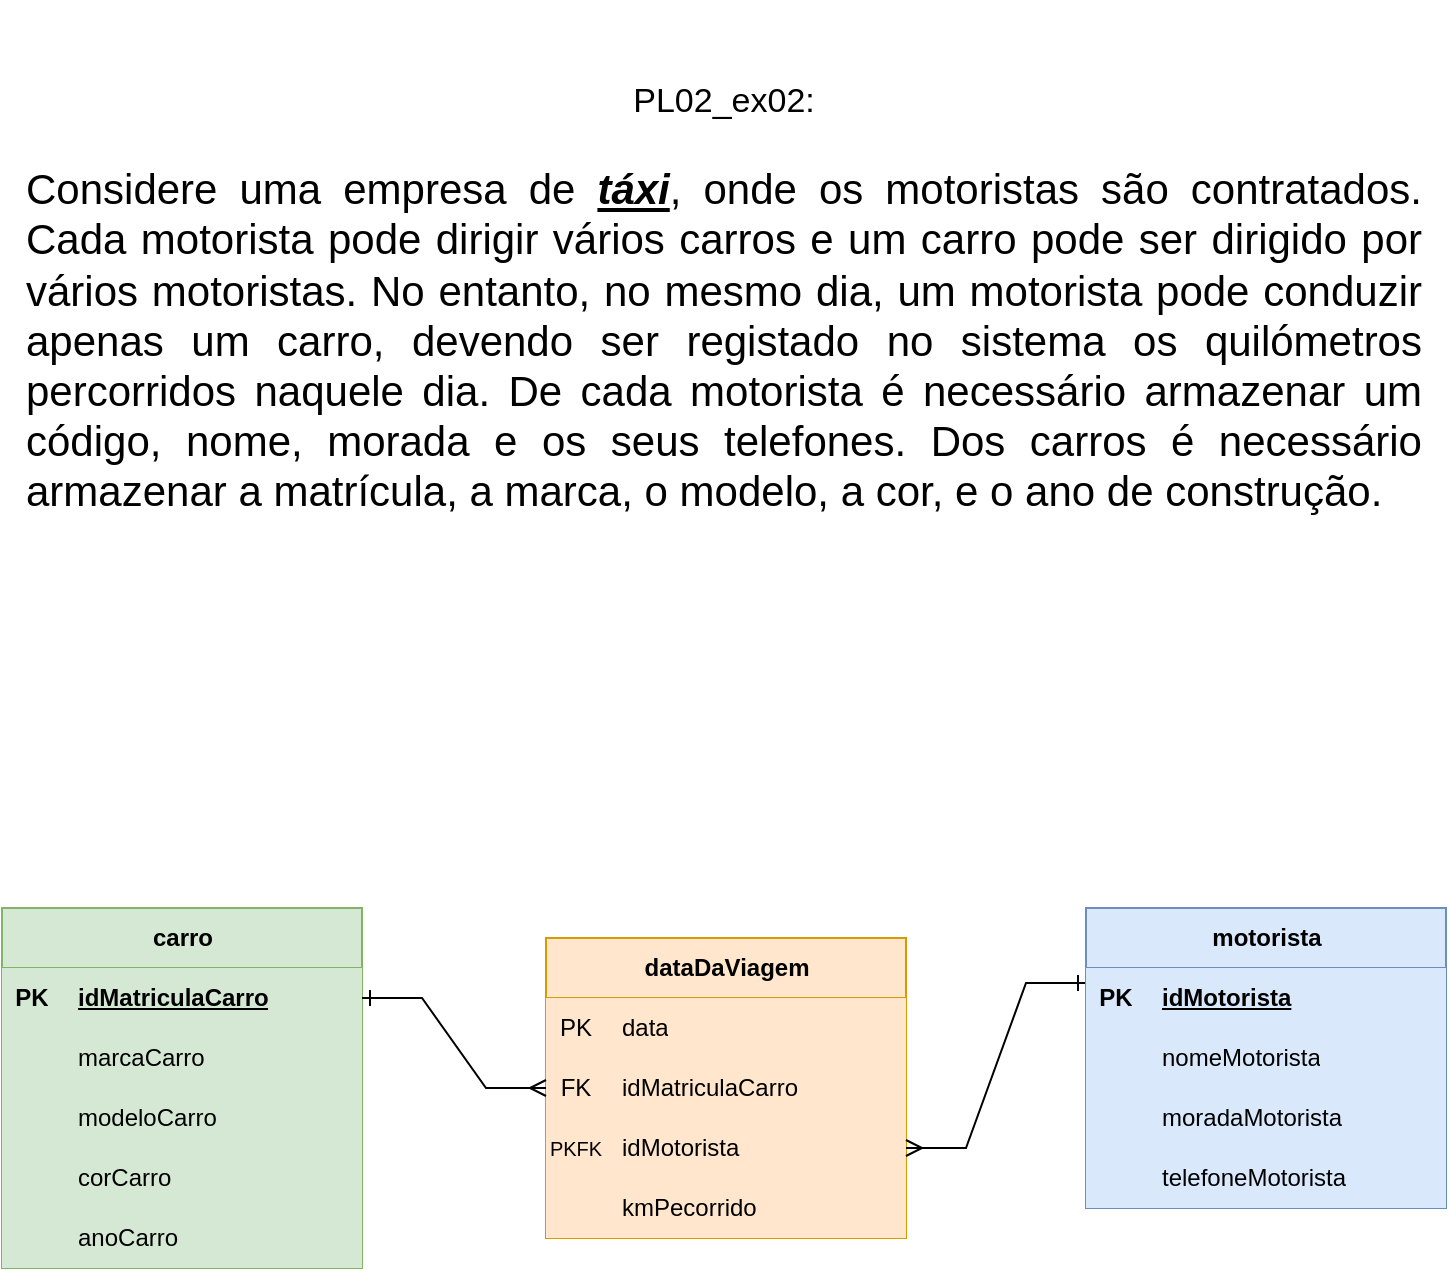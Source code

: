 <mxfile version="21.7.4" type="github">
  <diagram id="kgpKYQtTHZ0yAKxKKP6v" name="Page-1">
    <mxGraphModel dx="934" dy="508" grid="1" gridSize="10" guides="1" tooltips="1" connect="1" arrows="1" fold="1" page="1" pageScale="1" pageWidth="850" pageHeight="1100" math="0" shadow="0">
      <root>
        <mxCell id="0" />
        <mxCell id="1" parent="0" />
        <mxCell id="PpnwYSX7xBL9xq2S_b7o-1" value="carro" style="shape=table;startSize=30;container=1;collapsible=1;childLayout=tableLayout;fixedRows=1;rowLines=0;fontStyle=1;align=center;resizeLast=1;html=1;fillColor=#d5e8d4;strokeColor=#82b366;" vertex="1" parent="1">
          <mxGeometry x="64" y="460" width="180" height="180" as="geometry" />
        </mxCell>
        <mxCell id="PpnwYSX7xBL9xq2S_b7o-2" value="" style="shape=tableRow;horizontal=0;startSize=0;swimlaneHead=0;swimlaneBody=0;fillColor=#d5e8d4;collapsible=0;dropTarget=0;points=[[0,0.5],[1,0.5]];portConstraint=eastwest;top=0;left=0;right=0;bottom=1;strokeColor=#82b366;" vertex="1" parent="PpnwYSX7xBL9xq2S_b7o-1">
          <mxGeometry y="30" width="180" height="30" as="geometry" />
        </mxCell>
        <mxCell id="PpnwYSX7xBL9xq2S_b7o-3" value="PK" style="shape=partialRectangle;connectable=0;fillColor=#d5e8d4;top=0;left=0;bottom=0;right=0;fontStyle=1;overflow=hidden;whiteSpace=wrap;html=1;strokeColor=#82b366;" vertex="1" parent="PpnwYSX7xBL9xq2S_b7o-2">
          <mxGeometry width="30" height="30" as="geometry">
            <mxRectangle width="30" height="30" as="alternateBounds" />
          </mxGeometry>
        </mxCell>
        <mxCell id="PpnwYSX7xBL9xq2S_b7o-4" value="idMatriculaCarro" style="shape=partialRectangle;connectable=0;fillColor=#d5e8d4;top=0;left=0;bottom=0;right=0;align=left;spacingLeft=6;fontStyle=5;overflow=hidden;whiteSpace=wrap;html=1;strokeColor=#82b366;" vertex="1" parent="PpnwYSX7xBL9xq2S_b7o-2">
          <mxGeometry x="30" width="150" height="30" as="geometry">
            <mxRectangle width="150" height="30" as="alternateBounds" />
          </mxGeometry>
        </mxCell>
        <mxCell id="PpnwYSX7xBL9xq2S_b7o-5" value="" style="shape=tableRow;horizontal=0;startSize=0;swimlaneHead=0;swimlaneBody=0;fillColor=#d5e8d4;collapsible=0;dropTarget=0;points=[[0,0.5],[1,0.5]];portConstraint=eastwest;top=0;left=0;right=0;bottom=0;strokeColor=#82b366;" vertex="1" parent="PpnwYSX7xBL9xq2S_b7o-1">
          <mxGeometry y="60" width="180" height="30" as="geometry" />
        </mxCell>
        <mxCell id="PpnwYSX7xBL9xq2S_b7o-6" value="" style="shape=partialRectangle;connectable=0;fillColor=#d5e8d4;top=0;left=0;bottom=0;right=0;editable=1;overflow=hidden;whiteSpace=wrap;html=1;strokeColor=#82b366;" vertex="1" parent="PpnwYSX7xBL9xq2S_b7o-5">
          <mxGeometry width="30" height="30" as="geometry">
            <mxRectangle width="30" height="30" as="alternateBounds" />
          </mxGeometry>
        </mxCell>
        <mxCell id="PpnwYSX7xBL9xq2S_b7o-7" value="marcaCarro" style="shape=partialRectangle;connectable=0;fillColor=#d5e8d4;top=0;left=0;bottom=0;right=0;align=left;spacingLeft=6;overflow=hidden;whiteSpace=wrap;html=1;strokeColor=#82b366;" vertex="1" parent="PpnwYSX7xBL9xq2S_b7o-5">
          <mxGeometry x="30" width="150" height="30" as="geometry">
            <mxRectangle width="150" height="30" as="alternateBounds" />
          </mxGeometry>
        </mxCell>
        <mxCell id="PpnwYSX7xBL9xq2S_b7o-8" value="" style="shape=tableRow;horizontal=0;startSize=0;swimlaneHead=0;swimlaneBody=0;fillColor=#d5e8d4;collapsible=0;dropTarget=0;points=[[0,0.5],[1,0.5]];portConstraint=eastwest;top=0;left=0;right=0;bottom=0;strokeColor=#82b366;" vertex="1" parent="PpnwYSX7xBL9xq2S_b7o-1">
          <mxGeometry y="90" width="180" height="30" as="geometry" />
        </mxCell>
        <mxCell id="PpnwYSX7xBL9xq2S_b7o-9" value="" style="shape=partialRectangle;connectable=0;fillColor=#d5e8d4;top=0;left=0;bottom=0;right=0;editable=1;overflow=hidden;whiteSpace=wrap;html=1;strokeColor=#82b366;" vertex="1" parent="PpnwYSX7xBL9xq2S_b7o-8">
          <mxGeometry width="30" height="30" as="geometry">
            <mxRectangle width="30" height="30" as="alternateBounds" />
          </mxGeometry>
        </mxCell>
        <mxCell id="PpnwYSX7xBL9xq2S_b7o-10" value="modeloCarro" style="shape=partialRectangle;connectable=0;fillColor=#d5e8d4;top=0;left=0;bottom=0;right=0;align=left;spacingLeft=6;overflow=hidden;whiteSpace=wrap;html=1;strokeColor=#82b366;" vertex="1" parent="PpnwYSX7xBL9xq2S_b7o-8">
          <mxGeometry x="30" width="150" height="30" as="geometry">
            <mxRectangle width="150" height="30" as="alternateBounds" />
          </mxGeometry>
        </mxCell>
        <mxCell id="PpnwYSX7xBL9xq2S_b7o-11" value="" style="shape=tableRow;horizontal=0;startSize=0;swimlaneHead=0;swimlaneBody=0;fillColor=#d5e8d4;collapsible=0;dropTarget=0;points=[[0,0.5],[1,0.5]];portConstraint=eastwest;top=0;left=0;right=0;bottom=0;strokeColor=#82b366;" vertex="1" parent="PpnwYSX7xBL9xq2S_b7o-1">
          <mxGeometry y="120" width="180" height="30" as="geometry" />
        </mxCell>
        <mxCell id="PpnwYSX7xBL9xq2S_b7o-12" value="" style="shape=partialRectangle;connectable=0;fillColor=#d5e8d4;top=0;left=0;bottom=0;right=0;editable=1;overflow=hidden;whiteSpace=wrap;html=1;strokeColor=#82b366;" vertex="1" parent="PpnwYSX7xBL9xq2S_b7o-11">
          <mxGeometry width="30" height="30" as="geometry">
            <mxRectangle width="30" height="30" as="alternateBounds" />
          </mxGeometry>
        </mxCell>
        <mxCell id="PpnwYSX7xBL9xq2S_b7o-13" value="corCarro" style="shape=partialRectangle;connectable=0;fillColor=#d5e8d4;top=0;left=0;bottom=0;right=0;align=left;spacingLeft=6;overflow=hidden;whiteSpace=wrap;html=1;strokeColor=#82b366;" vertex="1" parent="PpnwYSX7xBL9xq2S_b7o-11">
          <mxGeometry x="30" width="150" height="30" as="geometry">
            <mxRectangle width="150" height="30" as="alternateBounds" />
          </mxGeometry>
        </mxCell>
        <mxCell id="PpnwYSX7xBL9xq2S_b7o-83" style="shape=tableRow;horizontal=0;startSize=0;swimlaneHead=0;swimlaneBody=0;fillColor=#d5e8d4;collapsible=0;dropTarget=0;points=[[0,0.5],[1,0.5]];portConstraint=eastwest;top=0;left=0;right=0;bottom=0;strokeColor=#82b366;" vertex="1" parent="PpnwYSX7xBL9xq2S_b7o-1">
          <mxGeometry y="150" width="180" height="30" as="geometry" />
        </mxCell>
        <mxCell id="PpnwYSX7xBL9xq2S_b7o-84" style="shape=partialRectangle;connectable=0;fillColor=#d5e8d4;top=0;left=0;bottom=0;right=0;editable=1;overflow=hidden;whiteSpace=wrap;html=1;strokeColor=#82b366;" vertex="1" parent="PpnwYSX7xBL9xq2S_b7o-83">
          <mxGeometry width="30" height="30" as="geometry">
            <mxRectangle width="30" height="30" as="alternateBounds" />
          </mxGeometry>
        </mxCell>
        <mxCell id="PpnwYSX7xBL9xq2S_b7o-85" value="anoCarro" style="shape=partialRectangle;connectable=0;fillColor=#d5e8d4;top=0;left=0;bottom=0;right=0;align=left;spacingLeft=6;overflow=hidden;whiteSpace=wrap;html=1;strokeColor=#82b366;" vertex="1" parent="PpnwYSX7xBL9xq2S_b7o-83">
          <mxGeometry x="30" width="150" height="30" as="geometry">
            <mxRectangle width="150" height="30" as="alternateBounds" />
          </mxGeometry>
        </mxCell>
        <mxCell id="PpnwYSX7xBL9xq2S_b7o-43" value="dataDaViagem" style="shape=table;startSize=30;container=1;collapsible=1;childLayout=tableLayout;fixedRows=1;rowLines=0;fontStyle=1;align=center;resizeLast=1;html=1;fillColor=#ffe6cc;strokeColor=#d79b00;" vertex="1" parent="1">
          <mxGeometry x="336" y="475" width="180" height="150" as="geometry" />
        </mxCell>
        <mxCell id="PpnwYSX7xBL9xq2S_b7o-53" value="" style="shape=tableRow;horizontal=0;startSize=0;swimlaneHead=0;swimlaneBody=0;fillColor=#ffe6cc;collapsible=0;dropTarget=0;points=[[0,0.5],[1,0.5]];portConstraint=eastwest;top=0;left=0;right=0;bottom=0;strokeColor=#d79b00;" vertex="1" parent="PpnwYSX7xBL9xq2S_b7o-43">
          <mxGeometry y="30" width="180" height="30" as="geometry" />
        </mxCell>
        <mxCell id="PpnwYSX7xBL9xq2S_b7o-54" value="PK" style="shape=partialRectangle;connectable=0;fillColor=#ffe6cc;top=0;left=0;bottom=0;right=0;editable=1;overflow=hidden;whiteSpace=wrap;html=1;strokeColor=#d79b00;" vertex="1" parent="PpnwYSX7xBL9xq2S_b7o-53">
          <mxGeometry width="30" height="30" as="geometry">
            <mxRectangle width="30" height="30" as="alternateBounds" />
          </mxGeometry>
        </mxCell>
        <mxCell id="PpnwYSX7xBL9xq2S_b7o-55" value="data" style="shape=partialRectangle;connectable=0;fillColor=#ffe6cc;top=0;left=0;bottom=0;right=0;align=left;spacingLeft=6;overflow=hidden;whiteSpace=wrap;html=1;strokeColor=#d79b00;" vertex="1" parent="PpnwYSX7xBL9xq2S_b7o-53">
          <mxGeometry x="30" width="150" height="30" as="geometry">
            <mxRectangle width="150" height="30" as="alternateBounds" />
          </mxGeometry>
        </mxCell>
        <mxCell id="PpnwYSX7xBL9xq2S_b7o-47" value="" style="shape=tableRow;horizontal=0;startSize=0;swimlaneHead=0;swimlaneBody=0;fillColor=#ffe6cc;collapsible=0;dropTarget=0;points=[[0,0.5],[1,0.5]];portConstraint=eastwest;top=0;left=0;right=0;bottom=0;strokeColor=#d79b00;" vertex="1" parent="PpnwYSX7xBL9xq2S_b7o-43">
          <mxGeometry y="60" width="180" height="30" as="geometry" />
        </mxCell>
        <mxCell id="PpnwYSX7xBL9xq2S_b7o-48" value="FK" style="shape=partialRectangle;connectable=0;fillColor=#ffe6cc;top=0;left=0;bottom=0;right=0;editable=1;overflow=hidden;whiteSpace=wrap;html=1;strokeColor=#d79b00;" vertex="1" parent="PpnwYSX7xBL9xq2S_b7o-47">
          <mxGeometry width="30" height="30" as="geometry">
            <mxRectangle width="30" height="30" as="alternateBounds" />
          </mxGeometry>
        </mxCell>
        <mxCell id="PpnwYSX7xBL9xq2S_b7o-49" value="idMatriculaCarro" style="shape=partialRectangle;connectable=0;fillColor=#ffe6cc;top=0;left=0;bottom=0;right=0;align=left;spacingLeft=6;overflow=hidden;whiteSpace=wrap;html=1;strokeColor=#d79b00;" vertex="1" parent="PpnwYSX7xBL9xq2S_b7o-47">
          <mxGeometry x="30" width="150" height="30" as="geometry">
            <mxRectangle width="150" height="30" as="alternateBounds" />
          </mxGeometry>
        </mxCell>
        <mxCell id="PpnwYSX7xBL9xq2S_b7o-50" value="" style="shape=tableRow;horizontal=0;startSize=0;swimlaneHead=0;swimlaneBody=0;fillColor=#ffe6cc;collapsible=0;dropTarget=0;points=[[0,0.5],[1,0.5]];portConstraint=eastwest;top=0;left=0;right=0;bottom=0;strokeColor=#d79b00;" vertex="1" parent="PpnwYSX7xBL9xq2S_b7o-43">
          <mxGeometry y="90" width="180" height="30" as="geometry" />
        </mxCell>
        <mxCell id="PpnwYSX7xBL9xq2S_b7o-51" value="&lt;font style=&quot;font-size: 10px;&quot;&gt;PKFK&lt;/font&gt;" style="shape=partialRectangle;connectable=0;fillColor=#ffe6cc;top=0;left=0;bottom=0;right=0;editable=1;overflow=hidden;whiteSpace=wrap;html=1;strokeColor=#d79b00;" vertex="1" parent="PpnwYSX7xBL9xq2S_b7o-50">
          <mxGeometry width="30" height="30" as="geometry">
            <mxRectangle width="30" height="30" as="alternateBounds" />
          </mxGeometry>
        </mxCell>
        <mxCell id="PpnwYSX7xBL9xq2S_b7o-52" value="idMotorista" style="shape=partialRectangle;connectable=0;fillColor=#ffe6cc;top=0;left=0;bottom=0;right=0;align=left;spacingLeft=6;overflow=hidden;whiteSpace=wrap;html=1;strokeColor=#d79b00;" vertex="1" parent="PpnwYSX7xBL9xq2S_b7o-50">
          <mxGeometry x="30" width="150" height="30" as="geometry">
            <mxRectangle width="150" height="30" as="alternateBounds" />
          </mxGeometry>
        </mxCell>
        <mxCell id="PpnwYSX7xBL9xq2S_b7o-86" style="shape=tableRow;horizontal=0;startSize=0;swimlaneHead=0;swimlaneBody=0;fillColor=#ffe6cc;collapsible=0;dropTarget=0;points=[[0,0.5],[1,0.5]];portConstraint=eastwest;top=0;left=0;right=0;bottom=0;strokeColor=#d79b00;" vertex="1" parent="PpnwYSX7xBL9xq2S_b7o-43">
          <mxGeometry y="120" width="180" height="30" as="geometry" />
        </mxCell>
        <mxCell id="PpnwYSX7xBL9xq2S_b7o-87" style="shape=partialRectangle;connectable=0;fillColor=#ffe6cc;top=0;left=0;bottom=0;right=0;editable=1;overflow=hidden;whiteSpace=wrap;html=1;strokeColor=#d79b00;" vertex="1" parent="PpnwYSX7xBL9xq2S_b7o-86">
          <mxGeometry width="30" height="30" as="geometry">
            <mxRectangle width="30" height="30" as="alternateBounds" />
          </mxGeometry>
        </mxCell>
        <mxCell id="PpnwYSX7xBL9xq2S_b7o-88" value="kmPecorrido" style="shape=partialRectangle;connectable=0;fillColor=#ffe6cc;top=0;left=0;bottom=0;right=0;align=left;spacingLeft=6;overflow=hidden;whiteSpace=wrap;html=1;strokeColor=#d79b00;" vertex="1" parent="PpnwYSX7xBL9xq2S_b7o-86">
          <mxGeometry x="30" width="150" height="30" as="geometry">
            <mxRectangle width="150" height="30" as="alternateBounds" />
          </mxGeometry>
        </mxCell>
        <mxCell id="PpnwYSX7xBL9xq2S_b7o-56" value="" style="edgeStyle=entityRelationEdgeStyle;fontSize=12;html=1;endArrow=ERmany;rounded=0;entryX=0;entryY=0.5;entryDx=0;entryDy=0;exitX=1;exitY=0.5;exitDx=0;exitDy=0;startArrow=ERone;startFill=0;" edge="1" parent="1" source="PpnwYSX7xBL9xq2S_b7o-2" target="PpnwYSX7xBL9xq2S_b7o-47">
          <mxGeometry width="100" height="100" relative="1" as="geometry">
            <mxPoint x="284" y="705" as="sourcePoint" />
            <mxPoint x="384" y="675" as="targetPoint" />
            <Array as="points">
              <mxPoint x="254" y="710" />
            </Array>
          </mxGeometry>
        </mxCell>
        <mxCell id="PpnwYSX7xBL9xq2S_b7o-57" value="" style="edgeStyle=entityRelationEdgeStyle;fontSize=12;html=1;endArrow=ERmany;rounded=0;entryX=1;entryY=0.5;entryDx=0;entryDy=0;exitX=0;exitY=0.25;exitDx=0;exitDy=0;startArrow=ERone;startFill=0;" edge="1" parent="1" source="PpnwYSX7xBL9xq2S_b7o-67" target="PpnwYSX7xBL9xq2S_b7o-50">
          <mxGeometry width="100" height="100" relative="1" as="geometry">
            <mxPoint x="624.0" y="520" as="sourcePoint" />
            <mxPoint x="414" y="605" as="targetPoint" />
            <Array as="points">
              <mxPoint x="494" y="555" />
            </Array>
          </mxGeometry>
        </mxCell>
        <mxCell id="PpnwYSX7xBL9xq2S_b7o-66" value="&lt;div style=&quot;text-align: justify;&quot;&gt;&lt;span style=&quot;background-color: initial;&quot;&gt;&lt;font style=&quot;font-size: 17px;&quot;&gt;&lt;br&gt;&lt;/font&gt;&lt;/span&gt;&lt;/div&gt;&lt;div style=&quot;text-align: justify;&quot;&gt;&lt;span style=&quot;background-color: initial;&quot;&gt;&lt;font style=&quot;font-size: 17px;&quot;&gt;&lt;br&gt;&lt;/font&gt;&lt;/span&gt;&lt;/div&gt;&lt;div style=&quot;&quot;&gt;&lt;span style=&quot;background-color: initial;&quot;&gt;&lt;font style=&quot;font-size: 17px;&quot;&gt;PL02_ex02:&lt;/font&gt;&lt;/span&gt;&lt;/div&gt;&lt;div style=&quot;&quot;&gt;&lt;span style=&quot;background-color: initial;&quot;&gt;&lt;font style=&quot;font-size: 17px;&quot;&gt;&lt;br&gt;&lt;/font&gt;&lt;/span&gt;&lt;/div&gt;&lt;div style=&quot;text-align: justify;&quot;&gt;&lt;font style=&quot;font-size: 21px;&quot;&gt;Considere uma empresa de &lt;b&gt;&lt;i&gt;&lt;u&gt;táxi&lt;/u&gt;&lt;/i&gt;&lt;/b&gt;, onde os motoristas são contratados. Cada motorista pode dirigir vários carros e um carro pode ser dirigido por vários motoristas. No entanto, no mesmo dia, um motorista pode conduzir apenas um carro, devendo ser registado no sistema os quilómetros percorridos naquele dia. De cada motorista é&amp;nbsp;necessário armazenar um código, nome, morada e os seus telefones. Dos carros é necessário armazenar a matrícula, a marca, o modelo, a cor, e o ano de construção.&amp;nbsp;&lt;/font&gt;&lt;br&gt;&lt;/div&gt;" style="text;html=1;strokeColor=none;fillColor=none;align=center;verticalAlign=middle;whiteSpace=wrap;rounded=0;" vertex="1" parent="1">
          <mxGeometry x="75" y="40" width="700" height="190" as="geometry" />
        </mxCell>
        <mxCell id="PpnwYSX7xBL9xq2S_b7o-67" value="motorista" style="shape=table;startSize=30;container=1;collapsible=1;childLayout=tableLayout;fixedRows=1;rowLines=0;fontStyle=1;align=center;resizeLast=1;html=1;fillColor=#dae8fc;strokeColor=#6c8ebf;" vertex="1" parent="1">
          <mxGeometry x="606" y="460" width="180" height="150" as="geometry">
            <mxRectangle x="335" y="280" width="80" height="30" as="alternateBounds" />
          </mxGeometry>
        </mxCell>
        <mxCell id="PpnwYSX7xBL9xq2S_b7o-68" value="" style="shape=tableRow;horizontal=0;startSize=0;swimlaneHead=0;swimlaneBody=0;fillColor=#dae8fc;collapsible=0;dropTarget=0;points=[[0,0.5],[1,0.5]];portConstraint=eastwest;top=0;left=0;right=0;bottom=1;strokeColor=#6c8ebf;" vertex="1" parent="PpnwYSX7xBL9xq2S_b7o-67">
          <mxGeometry y="30" width="180" height="30" as="geometry" />
        </mxCell>
        <mxCell id="PpnwYSX7xBL9xq2S_b7o-69" value="PK" style="shape=partialRectangle;connectable=0;fillColor=#dae8fc;top=0;left=0;bottom=0;right=0;fontStyle=1;overflow=hidden;whiteSpace=wrap;html=1;strokeColor=#6c8ebf;" vertex="1" parent="PpnwYSX7xBL9xq2S_b7o-68">
          <mxGeometry width="30" height="30" as="geometry">
            <mxRectangle width="30" height="30" as="alternateBounds" />
          </mxGeometry>
        </mxCell>
        <mxCell id="PpnwYSX7xBL9xq2S_b7o-70" value="idMotorista" style="shape=partialRectangle;connectable=0;fillColor=#dae8fc;top=0;left=0;bottom=0;right=0;align=left;spacingLeft=6;fontStyle=5;overflow=hidden;whiteSpace=wrap;html=1;strokeColor=#6c8ebf;" vertex="1" parent="PpnwYSX7xBL9xq2S_b7o-68">
          <mxGeometry x="30" width="150" height="30" as="geometry">
            <mxRectangle width="150" height="30" as="alternateBounds" />
          </mxGeometry>
        </mxCell>
        <mxCell id="PpnwYSX7xBL9xq2S_b7o-71" value="" style="shape=tableRow;horizontal=0;startSize=0;swimlaneHead=0;swimlaneBody=0;fillColor=#dae8fc;collapsible=0;dropTarget=0;points=[[0,0.5],[1,0.5]];portConstraint=eastwest;top=0;left=0;right=0;bottom=0;strokeColor=#6c8ebf;" vertex="1" parent="PpnwYSX7xBL9xq2S_b7o-67">
          <mxGeometry y="60" width="180" height="30" as="geometry" />
        </mxCell>
        <mxCell id="PpnwYSX7xBL9xq2S_b7o-72" value="" style="shape=partialRectangle;connectable=0;fillColor=#dae8fc;top=0;left=0;bottom=0;right=0;editable=1;overflow=hidden;whiteSpace=wrap;html=1;strokeColor=#6c8ebf;" vertex="1" parent="PpnwYSX7xBL9xq2S_b7o-71">
          <mxGeometry width="30" height="30" as="geometry">
            <mxRectangle width="30" height="30" as="alternateBounds" />
          </mxGeometry>
        </mxCell>
        <mxCell id="PpnwYSX7xBL9xq2S_b7o-73" value="nomeMotorista" style="shape=partialRectangle;connectable=0;fillColor=#dae8fc;top=0;left=0;bottom=0;right=0;align=left;spacingLeft=6;overflow=hidden;whiteSpace=wrap;html=1;strokeColor=#6c8ebf;" vertex="1" parent="PpnwYSX7xBL9xq2S_b7o-71">
          <mxGeometry x="30" width="150" height="30" as="geometry">
            <mxRectangle width="150" height="30" as="alternateBounds" />
          </mxGeometry>
        </mxCell>
        <mxCell id="PpnwYSX7xBL9xq2S_b7o-74" value="" style="shape=tableRow;horizontal=0;startSize=0;swimlaneHead=0;swimlaneBody=0;fillColor=#dae8fc;collapsible=0;dropTarget=0;points=[[0,0.5],[1,0.5]];portConstraint=eastwest;top=0;left=0;right=0;bottom=0;strokeColor=#6c8ebf;" vertex="1" parent="PpnwYSX7xBL9xq2S_b7o-67">
          <mxGeometry y="90" width="180" height="30" as="geometry" />
        </mxCell>
        <mxCell id="PpnwYSX7xBL9xq2S_b7o-75" value="" style="shape=partialRectangle;connectable=0;fillColor=#dae8fc;top=0;left=0;bottom=0;right=0;editable=1;overflow=hidden;whiteSpace=wrap;html=1;strokeColor=#6c8ebf;" vertex="1" parent="PpnwYSX7xBL9xq2S_b7o-74">
          <mxGeometry width="30" height="30" as="geometry">
            <mxRectangle width="30" height="30" as="alternateBounds" />
          </mxGeometry>
        </mxCell>
        <mxCell id="PpnwYSX7xBL9xq2S_b7o-76" value="moradaMotorista" style="shape=partialRectangle;connectable=0;fillColor=#dae8fc;top=0;left=0;bottom=0;right=0;align=left;spacingLeft=6;overflow=hidden;whiteSpace=wrap;html=1;strokeColor=#6c8ebf;" vertex="1" parent="PpnwYSX7xBL9xq2S_b7o-74">
          <mxGeometry x="30" width="150" height="30" as="geometry">
            <mxRectangle width="150" height="30" as="alternateBounds" />
          </mxGeometry>
        </mxCell>
        <mxCell id="PpnwYSX7xBL9xq2S_b7o-77" value="" style="shape=tableRow;horizontal=0;startSize=0;swimlaneHead=0;swimlaneBody=0;fillColor=#dae8fc;collapsible=0;dropTarget=0;points=[[0,0.5],[1,0.5]];portConstraint=eastwest;top=0;left=0;right=0;bottom=0;strokeColor=#6c8ebf;" vertex="1" parent="PpnwYSX7xBL9xq2S_b7o-67">
          <mxGeometry y="120" width="180" height="30" as="geometry" />
        </mxCell>
        <mxCell id="PpnwYSX7xBL9xq2S_b7o-78" value="" style="shape=partialRectangle;connectable=0;fillColor=#dae8fc;top=0;left=0;bottom=0;right=0;editable=1;overflow=hidden;whiteSpace=wrap;html=1;strokeColor=#6c8ebf;" vertex="1" parent="PpnwYSX7xBL9xq2S_b7o-77">
          <mxGeometry width="30" height="30" as="geometry">
            <mxRectangle width="30" height="30" as="alternateBounds" />
          </mxGeometry>
        </mxCell>
        <mxCell id="PpnwYSX7xBL9xq2S_b7o-79" value="telefoneMotorista" style="shape=partialRectangle;connectable=0;fillColor=#dae8fc;top=0;left=0;bottom=0;right=0;align=left;spacingLeft=6;overflow=hidden;whiteSpace=wrap;html=1;strokeColor=#6c8ebf;" vertex="1" parent="PpnwYSX7xBL9xq2S_b7o-77">
          <mxGeometry x="30" width="150" height="30" as="geometry">
            <mxRectangle width="150" height="30" as="alternateBounds" />
          </mxGeometry>
        </mxCell>
      </root>
    </mxGraphModel>
  </diagram>
</mxfile>
